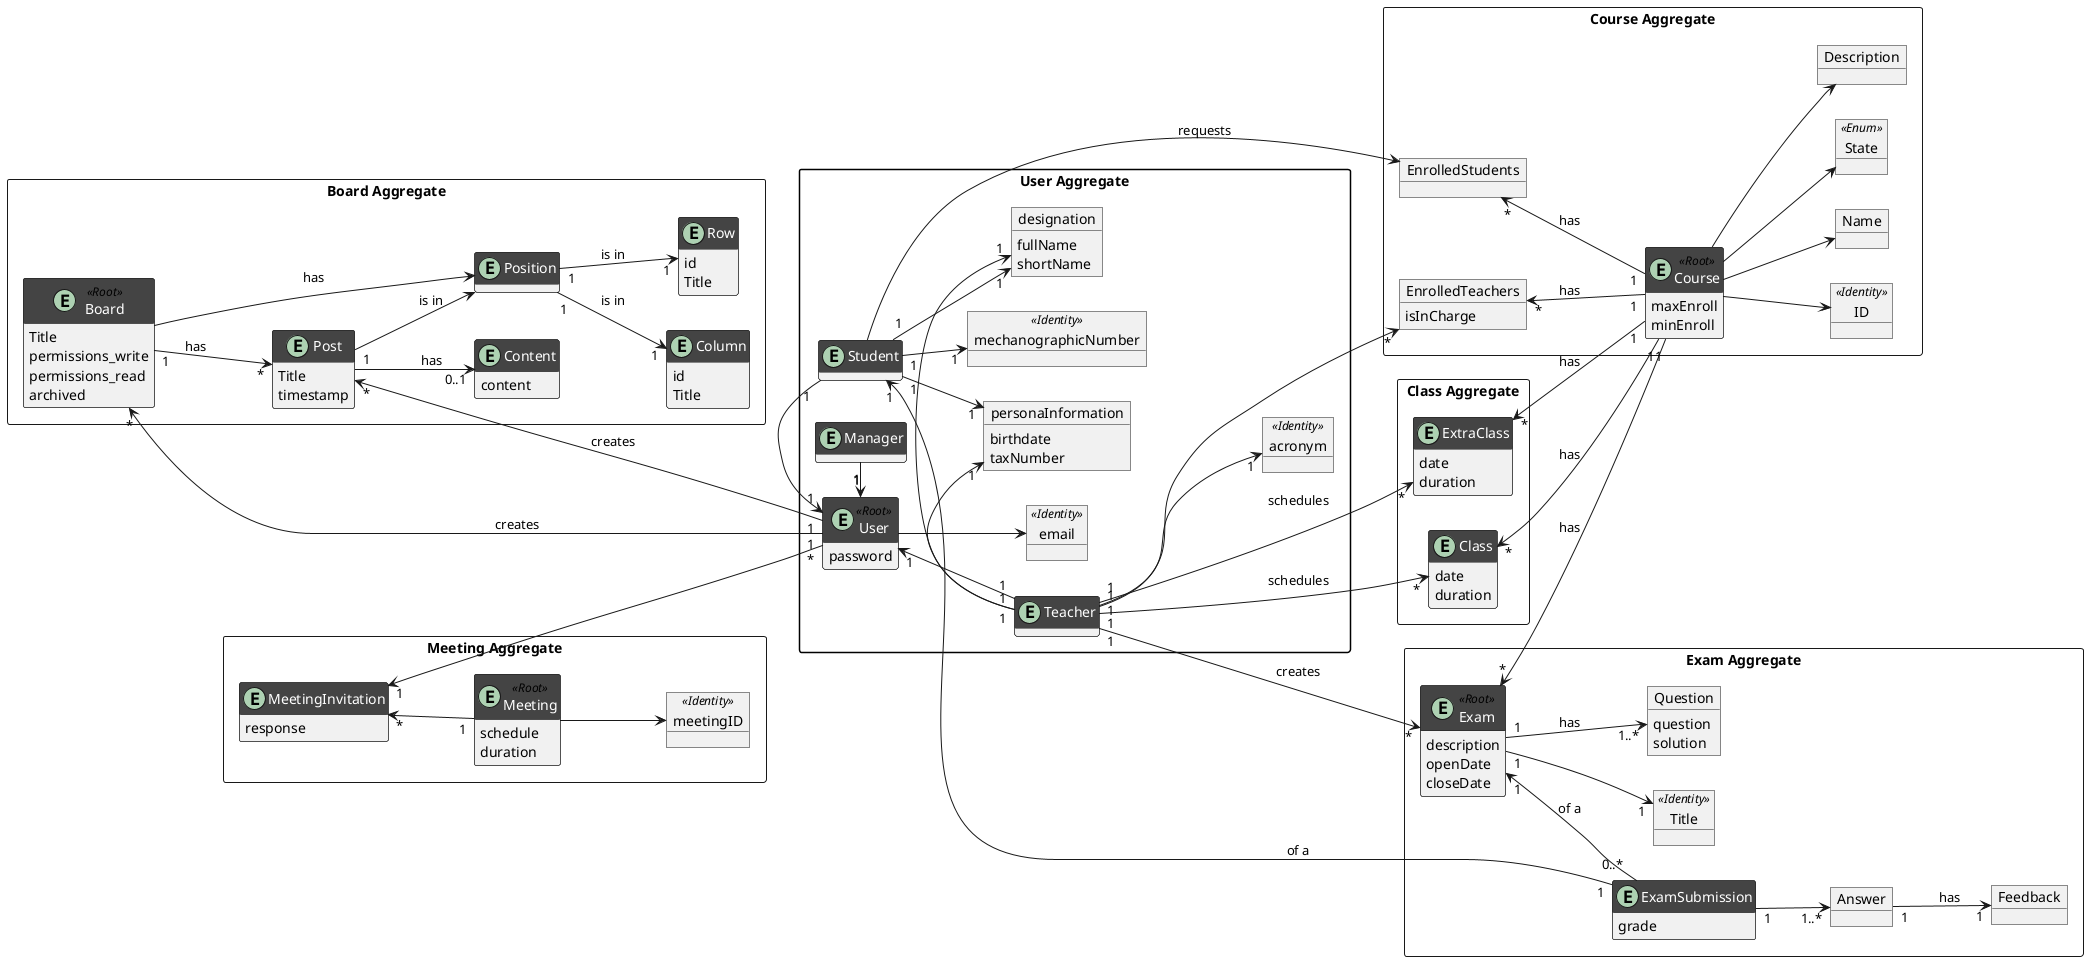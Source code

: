 @startuml
hide methods
left to right direction
skinparam classAttributeIconSize 0
skinparam classFontColor automatic
skinparam classHeaderBackgroundColor #4
skinparam packageStyle rectangle


'//--//--//--//--//--/ User /--//--//--//--//--//--//

package "User Aggregate"{

    Entity User <<Root>> {
        password
    }

    Object email <<Identity>> {
    }

    Object designation {
        fullName
        shortName
    }

    Entity Teacher {
    }

    Object acronym <<Identity>>{
    }

    Entity Student {
    }

    Object mechanographicNumber <<Identity>>{
    }

    Entity Manager {
    }

    Object personaInformation {
        birthdate
        taxNumber
    }

}

'//--//--//--//--//--/ Exam /--//--//--//--//--//--//

package "Exam Aggregate" <<Rectangle>> {

    Entity Exam <<Root>> {
        description
        openDate
        closeDate
    }

    Object Title <<Identity>>{
    }

    Object Question {
        question
        solution
    }

    Object Feedback {
    }

    Entity ExamSubmission {
    grade
    }

    Object Answer {
    }

}


'//--//--//--//--//--/ Board /--//--//--//--//--//--//
package "Board Aggregate" <<Rectangle>> {
    Entity Board <<Root>>
    {
        Title
        permissions_write
        permissions_read
        archived
    }

    Entity Column
    {
        id
        Title
    }

    Entity Row
    {
        id
        Title
    }

    Entity Post
    {
        Title
    '    author
        timestamp
    }

    Entity Content
    {
        content
    }
    Entity Position
    {
    }
}

'//--//--//--//--//--/ Meeting /--//--//--//--//--//--//
package "Meeting Aggregate" <<Rectangle>> {
    Entity Meeting <<Root>>
    {
        schedule
        duration
    }
    Entity MeetingInvitation {
    response
    }

    Object meetingID <<Identity>> {
        }
}
'//--//--//--//--//--/ Course /--//--//--//--//--//--//
package "Course Aggregate" <<Rectangle>> {

Entity Course <<Root>>
{
    maxEnroll
    minEnroll
}

Object ID <<Identity>>{
}

Object Name {
}

Object State <<enum>> {
}

Object Description {
}


Object EnrolledStudents {
}

Object EnrolledTeachers{
    isInCharge
}

Object State <<Enum>> {

}

}

package "Class Aggregate" <<Rectangle>> {
    Entity Class
    {
        date
        duration
    }

    Entity ExtraClass
    {
        date
        duration
    }
}

'//--//--//

'//--//--//--//--//--/ User /--//--//--//--//--//--//

    User "1" <-d- "1" Teacher
    User "1" <-r- "1" Student
    User "1" <-r- "1" Manager
    Teacher "1"--> "1"acronym
    Student "1"--> "1" mechanographicNumber
    User --> email

    Teacher "1" -l-> "1" designation
    Student "1" --> "1" designation
    Teacher "1" -l-> "1" personaInformation
    Student "1" --> "1" personaInformation

'//--//--//--//--//--/ Exam /--//--//--//--//--//--//

    Exam "1" --> "1..*" Question : has
    Exam "1" <-- "0..*" ExamSubmission : of a
    Student "1" <----- "1" ExamSubmission : of a
    Teacher "1" --> "*" Exam : creates
    Answer "1"-->"1" Feedback : has
    ExamSubmission "1"-->"1..*" Answer
    Exam "*" <-- "1" Course : has
    Exam "1" --> "1" Title

'//--//--//--//--//--/ Board /--//--//--//--//--//--//

    User "1" -u----> "*" Board : creates
    'Board "1" --> "*" Column : has
    'Board "1" --> "*" Row : has
    Board "1" --> "*" Post : has
    'Post "*" --> "1" Column : is in
    'Post "*" --> "1" Row : is in
    User "1" --> "*" Post : creates
    Post "1" --> "0..1" Content : has
    Position "1" --> "1" Column : is in
    Position "1" --> "1" Row : is in
    Board --> Position : has
    Post --> Position : is in

'//--//--//--//--//--/ Meeting /--//--//--//--//--//--//

    User "*" -u---> "1" MeetingInvitation
    MeetingInvitation "*" <-- "1" Meeting
    Meeting --> meetingID

'//--//--//--//--//--/ Course /--//--//--//--//--//--//

    Class "*" <--l- "1" Course : has
    ExtraClass "*" <-- "1" Course : has
    Teacher "1" --> "*" Class : schedules
    Teacher "1" --> "*" ExtraClass : schedules
    Teacher "1" --> "*" EnrolledTeachers
    EnrolledTeachers "*" <-- "1" Course : has
    EnrolledStudents "*" <-- "1" Course : has
    Course --> State
    Course --> ID
    Course --> Name
    Course --> Description
    Student --> EnrolledStudents : requests

@enduml